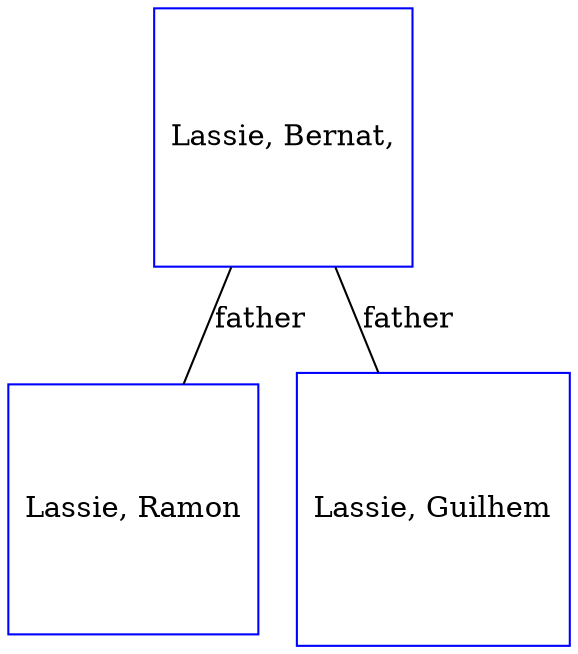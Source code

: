 digraph D {
    edge [dir=none];    node [shape=box];    "014749"   [label="Lassie, Bernat,", shape=box, regular=1, color="blue"] ;
"014752"   [label="Lassie, Ramon", shape=box, regular=1, color="blue"] ;
"014751"   [label="Lassie, Guilhem", shape=box, regular=1, color="blue"] ;
014749->014752 [label="father",arrowsize=0.0]; 
014749->014751 [label="father",arrowsize=0.0]; 
}